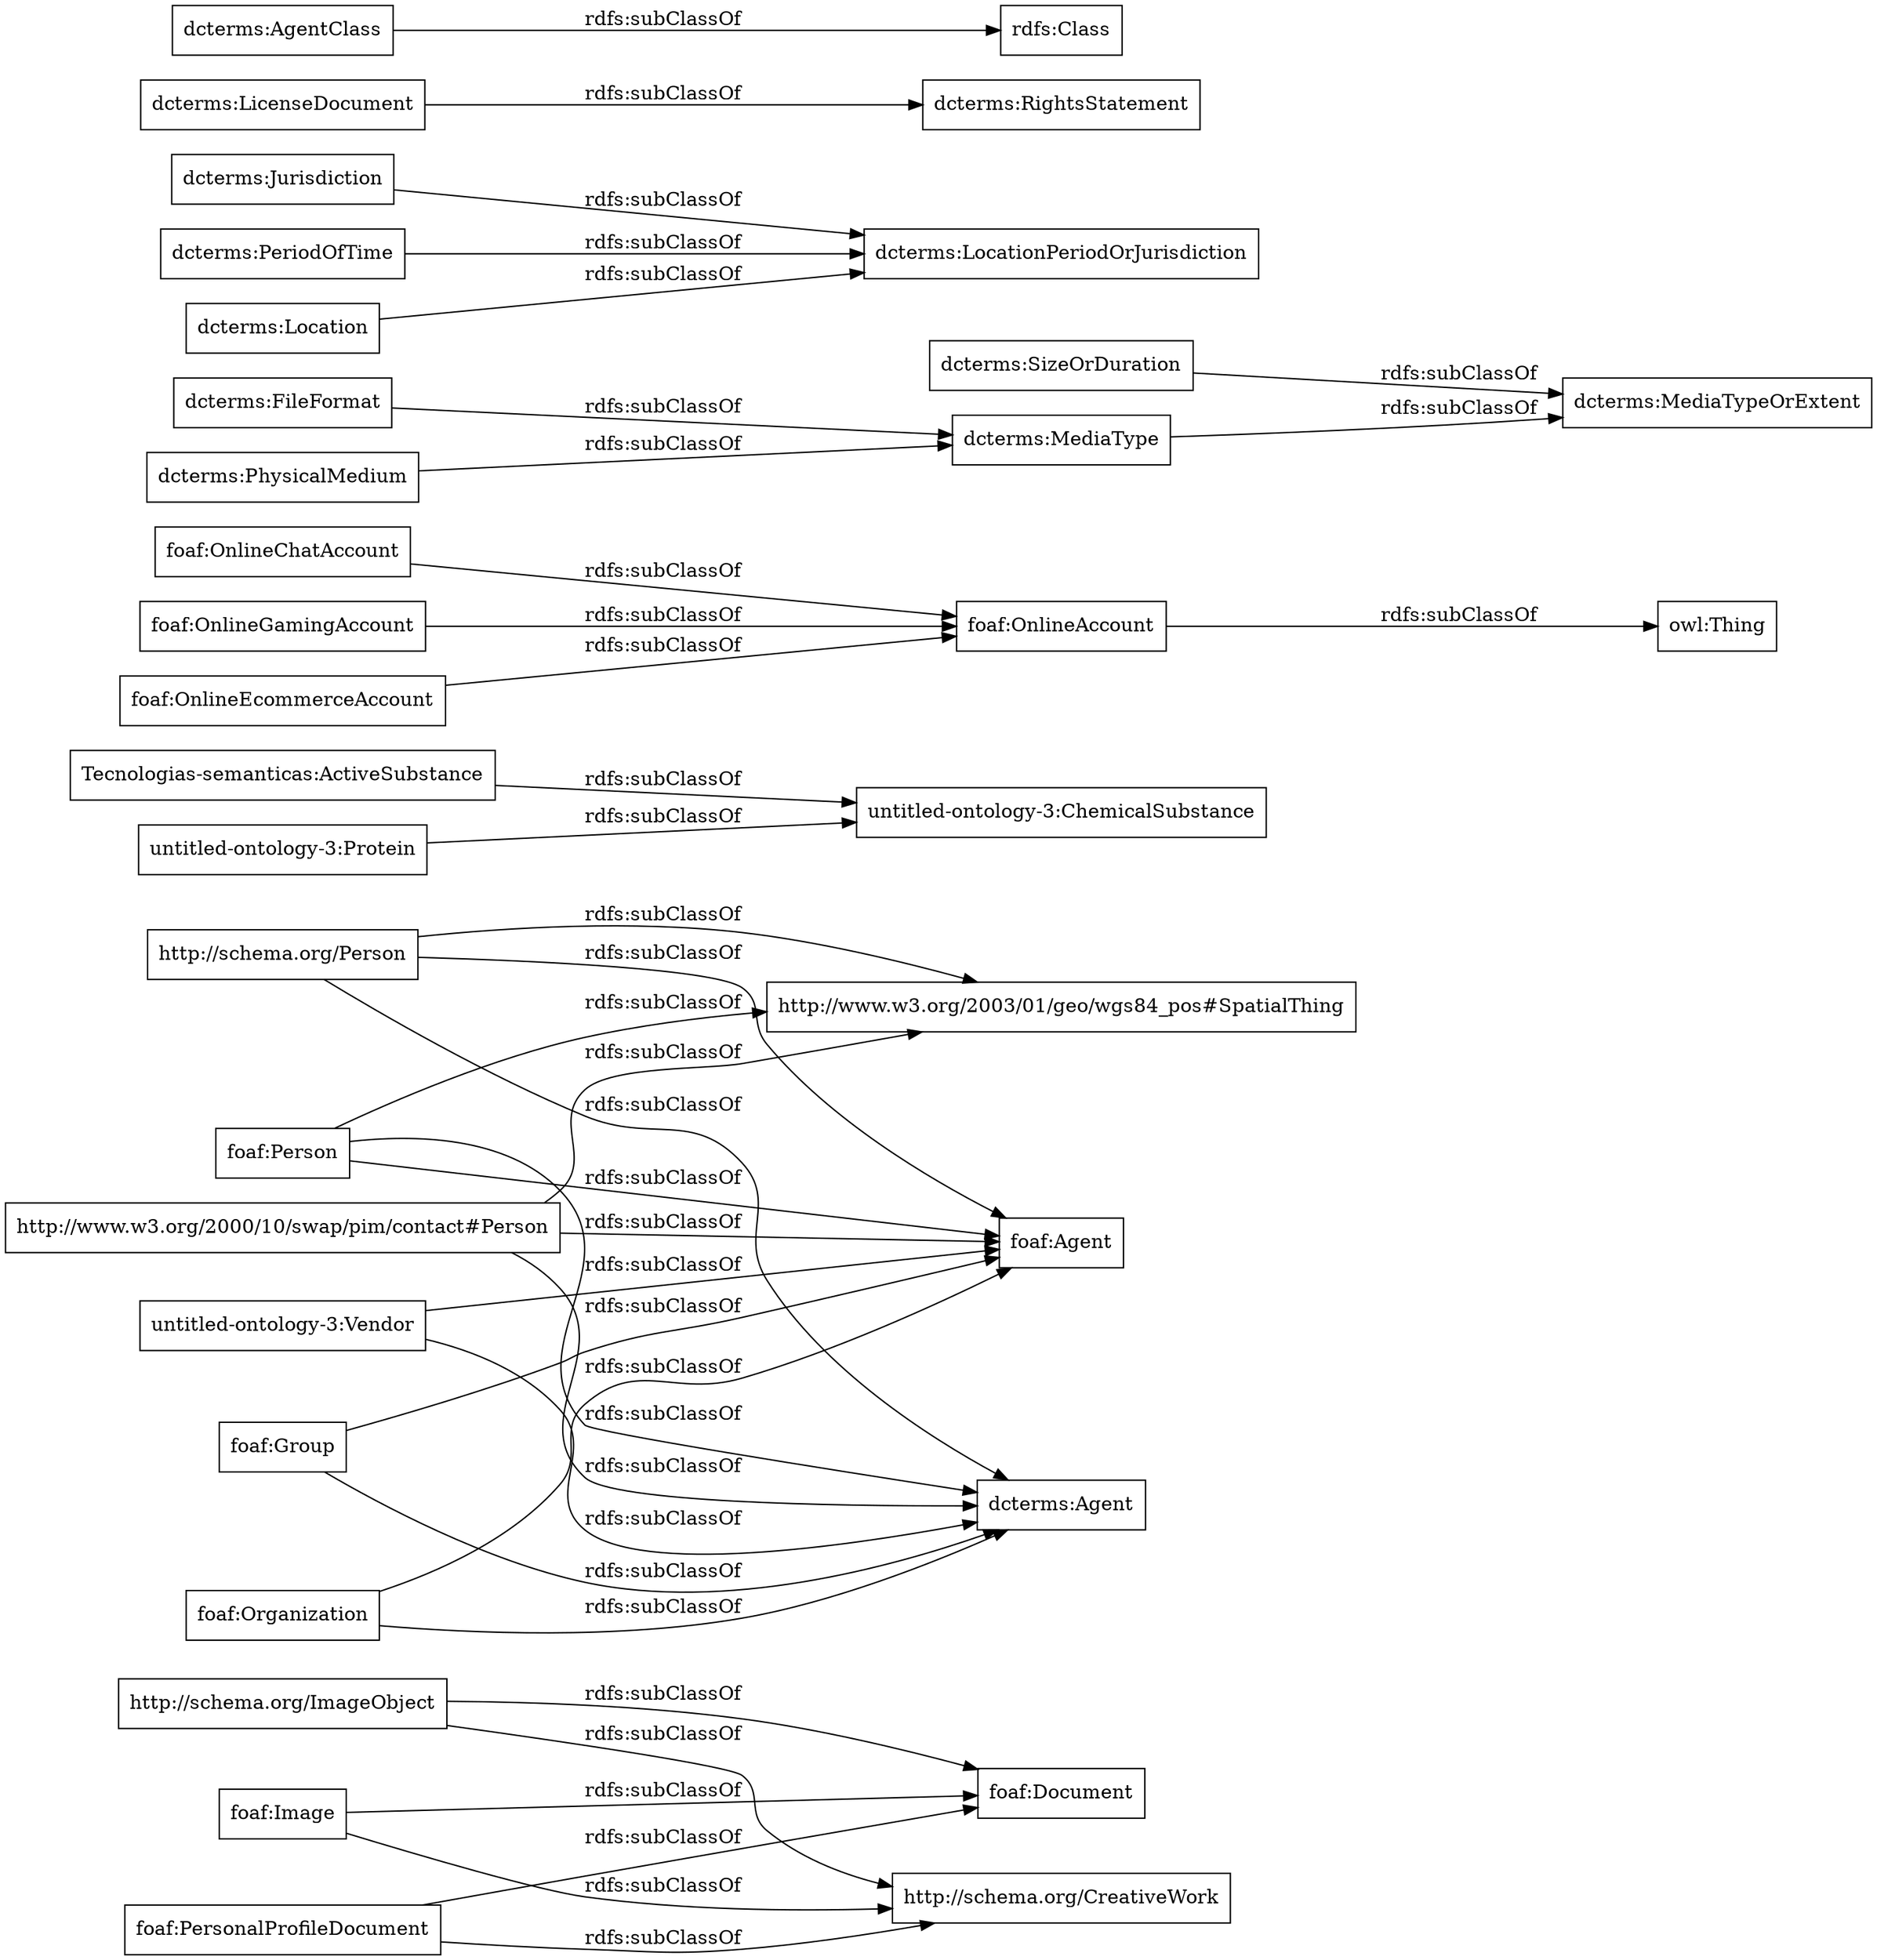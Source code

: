 digraph ar2dtool_diagram { 
rankdir=LR;
size="1000"
node [shape = rectangle, color="black"]; "foaf:Image" "http://www.w3.org/2000/10/swap/pim/contact#Person" "foaf:Agent" "http://schema.org/Person" "untitled-ontology-3:ChemicalSubstance" "http://schema.org/CreativeWork" "Tecnologias-semanticas:ActiveSubstance" "foaf:Document" "untitled-ontology-3:Vendor" "http://schema.org/ImageObject" "http://www.w3.org/2003/01/geo/wgs84_pos#SpatialThing" "foaf:OnlineAccount" "foaf:Person" "untitled-ontology-3:Protein" "foaf:PersonalProfileDocument" "foaf:OnlineChatAccount" "foaf:Organization" "foaf:OnlineGamingAccount" "foaf:Group" "dcterms:Agent" "foaf:OnlineEcommerceAccount" ; /*classes style*/
	"dcterms:SizeOrDuration" -> "dcterms:MediaTypeOrExtent" [ label = "rdfs:subClassOf" ];
	"dcterms:Jurisdiction" -> "dcterms:LocationPeriodOrJurisdiction" [ label = "rdfs:subClassOf" ];
	"http://schema.org/Person" -> "foaf:Agent" [ label = "rdfs:subClassOf" ];
	"http://schema.org/Person" -> "http://www.w3.org/2003/01/geo/wgs84_pos#SpatialThing" [ label = "rdfs:subClassOf" ];
	"http://schema.org/Person" -> "dcterms:Agent" [ label = "rdfs:subClassOf" ];
	"http://schema.org/ImageObject" -> "foaf:Document" [ label = "rdfs:subClassOf" ];
	"http://schema.org/ImageObject" -> "http://schema.org/CreativeWork" [ label = "rdfs:subClassOf" ];
	"untitled-ontology-3:Vendor" -> "foaf:Agent" [ label = "rdfs:subClassOf" ];
	"untitled-ontology-3:Vendor" -> "dcterms:Agent" [ label = "rdfs:subClassOf" ];
	"dcterms:PeriodOfTime" -> "dcterms:LocationPeriodOrJurisdiction" [ label = "rdfs:subClassOf" ];
	"foaf:OnlineGamingAccount" -> "foaf:OnlineAccount" [ label = "rdfs:subClassOf" ];
	"Tecnologias-semanticas:ActiveSubstance" -> "untitled-ontology-3:ChemicalSubstance" [ label = "rdfs:subClassOf" ];
	"foaf:PersonalProfileDocument" -> "foaf:Document" [ label = "rdfs:subClassOf" ];
	"foaf:PersonalProfileDocument" -> "http://schema.org/CreativeWork" [ label = "rdfs:subClassOf" ];
	"dcterms:FileFormat" -> "dcterms:MediaType" [ label = "rdfs:subClassOf" ];
	"foaf:Group" -> "foaf:Agent" [ label = "rdfs:subClassOf" ];
	"foaf:Group" -> "dcterms:Agent" [ label = "rdfs:subClassOf" ];
	"dcterms:MediaType" -> "dcterms:MediaTypeOrExtent" [ label = "rdfs:subClassOf" ];
	"foaf:OnlineChatAccount" -> "foaf:OnlineAccount" [ label = "rdfs:subClassOf" ];
	"foaf:Image" -> "foaf:Document" [ label = "rdfs:subClassOf" ];
	"foaf:Image" -> "http://schema.org/CreativeWork" [ label = "rdfs:subClassOf" ];
	"dcterms:LicenseDocument" -> "dcterms:RightsStatement" [ label = "rdfs:subClassOf" ];
	"foaf:Person" -> "foaf:Agent" [ label = "rdfs:subClassOf" ];
	"foaf:Person" -> "http://www.w3.org/2003/01/geo/wgs84_pos#SpatialThing" [ label = "rdfs:subClassOf" ];
	"foaf:Person" -> "dcterms:Agent" [ label = "rdfs:subClassOf" ];
	"untitled-ontology-3:Protein" -> "untitled-ontology-3:ChemicalSubstance" [ label = "rdfs:subClassOf" ];
	"foaf:Organization" -> "foaf:Agent" [ label = "rdfs:subClassOf" ];
	"foaf:Organization" -> "dcterms:Agent" [ label = "rdfs:subClassOf" ];
	"dcterms:Location" -> "dcterms:LocationPeriodOrJurisdiction" [ label = "rdfs:subClassOf" ];
	"foaf:OnlineAccount" -> "owl:Thing" [ label = "rdfs:subClassOf" ];
	"dcterms:PhysicalMedium" -> "dcterms:MediaType" [ label = "rdfs:subClassOf" ];
	"http://www.w3.org/2000/10/swap/pim/contact#Person" -> "foaf:Agent" [ label = "rdfs:subClassOf" ];
	"http://www.w3.org/2000/10/swap/pim/contact#Person" -> "http://www.w3.org/2003/01/geo/wgs84_pos#SpatialThing" [ label = "rdfs:subClassOf" ];
	"http://www.w3.org/2000/10/swap/pim/contact#Person" -> "dcterms:Agent" [ label = "rdfs:subClassOf" ];
	"dcterms:AgentClass" -> "rdfs:Class" [ label = "rdfs:subClassOf" ];
	"foaf:OnlineEcommerceAccount" -> "foaf:OnlineAccount" [ label = "rdfs:subClassOf" ];

}
